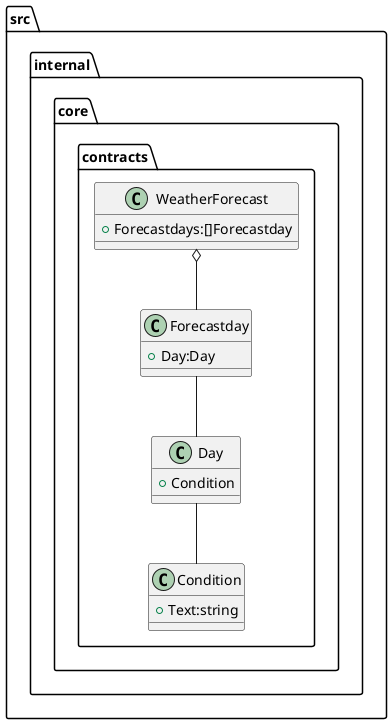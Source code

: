 @startuml

package "src.internal.core.contracts"{
    class WeatherForecast {
        + Forecastdays:[]Forecastday
    }

    class Forecastday {
        + Day:Day
    }

    class Day {
        + Condition
    }

    class Condition {
        + Text:string
    }
}

WeatherForecast o-- Forecastday
Forecastday -- Day
Day -- Condition

@enduml
